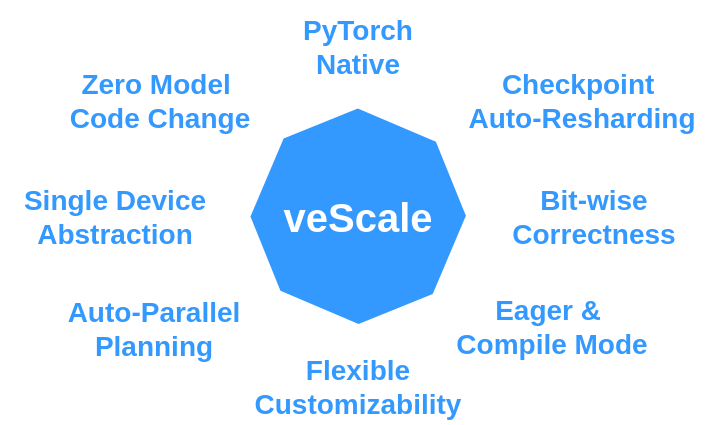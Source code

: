 <mxfile version="23.1.5" type="device">
  <diagram name="Page-1" id="EMT705Tx_JR4VmNtWtbU">
    <mxGraphModel dx="478" dy="302" grid="1" gridSize="10" guides="1" tooltips="1" connect="1" arrows="1" fold="1" page="1" pageScale="1" pageWidth="600" pageHeight="400" math="0" shadow="0">
      <root>
        <mxCell id="0" />
        <mxCell id="1" parent="0" />
        <mxCell id="T3OP4AJ7PD2Lwft5wg1V-1" value="&lt;h2 style=&quot;box-sizing: border-box; border-width: 0px; border-style: solid; border-color: rgb(229, 231, 235); --tw-border-spacing-x: 0; --tw-border-spacing-y: 0; --tw-translate-x: 0; --tw-translate-y: 0; --tw-rotate: 0; --tw-skew-x: 0; --tw-skew-y: 0; --tw-scale-x: 1; --tw-scale-y: 1; --tw-pan-x: ; --tw-pan-y: ; --tw-pinch-zoom: ; --tw-scroll-snap-strictness: proximity; --tw-ordinal: ; --tw-slashed-zero: ; --tw-numeric-figure: ; --tw-numeric-spacing: ; --tw-numeric-fraction: ; --tw-ring-inset: ; --tw-ring-offset-width: 0px; --tw-ring-offset-color: #fff; --tw-ring-color: rgb(59 130 246 / 0.5); --tw-ring-offset-shadow: 0 0 #0000; --tw-ring-shadow: 0 0 #0000; --tw-shadow: 0 0 #0000; --tw-shadow-colored: 0 0 #0000; --tw-blur: ; --tw-brightness: ; --tw-contrast: ; --tw-grayscale: ; --tw-hue-rotate: ; --tw-invert: ; --tw-saturate: ; --tw-sepia: ; --tw-drop-shadow: ; --tw-backdrop-blur: ; --tw-backdrop-brightness: ; --tw-backdrop-contrast: ; --tw-backdrop-grayscale: ; --tw-backdrop-hue-rotate: ; --tw-backdrop-invert: ; --tw-backdrop-opacity: ; --tw-backdrop-saturate: ; --tw-backdrop-sepia: ; view-transition-name: none; --tw-gradient-from-position: ; --tw-gradient-via-position: ; --tw-gradient-to-position: ; --tw-contain-size: ; --tw-contain-layout: ; --tw-contain-paint: ; --tw-contain-style: ; font-size: 14px; margin: 0px;&quot; class=&quot;font-bold text-center&quot;&gt;PyTorch Native&lt;/h2&gt;" style="text;html=1;align=center;verticalAlign=middle;whiteSpace=wrap;rounded=0;fontColor=#3399FF;fontSize=14;fontFamily=Helvetica;" parent="1" vertex="1">
          <mxGeometry x="260" y="92" width="80" height="45" as="geometry" />
        </mxCell>
        <mxCell id="T3OP4AJ7PD2Lwft5wg1V-2" value="&lt;h2 class=&quot;font-bold text-center&quot; style=&quot;box-sizing: border-box; border-width: 0px; border-style: solid; border-color: rgb(229, 231, 235); --tw-border-spacing-x: 0; --tw-border-spacing-y: 0; --tw-translate-x: 0; --tw-translate-y: 0; --tw-rotate: 0; --tw-skew-x: 0; --tw-skew-y: 0; --tw-scale-x: 1; --tw-scale-y: 1; --tw-pan-x: ; --tw-pan-y: ; --tw-pinch-zoom: ; --tw-scroll-snap-strictness: proximity; --tw-ordinal: ; --tw-slashed-zero: ; --tw-numeric-figure: ; --tw-numeric-spacing: ; --tw-numeric-fraction: ; --tw-ring-inset: ; --tw-ring-offset-width: 0px; --tw-ring-offset-color: #fff; --tw-ring-color: rgb(59 130 246 / 0.5); --tw-ring-offset-shadow: 0 0 #0000; --tw-ring-shadow: 0 0 #0000; --tw-shadow: 0 0 #0000; --tw-shadow-colored: 0 0 #0000; --tw-blur: ; --tw-brightness: ; --tw-contrast: ; --tw-grayscale: ; --tw-hue-rotate: ; --tw-invert: ; --tw-saturate: ; --tw-sepia: ; --tw-drop-shadow: ; --tw-backdrop-blur: ; --tw-backdrop-brightness: ; --tw-backdrop-contrast: ; --tw-backdrop-grayscale: ; --tw-backdrop-hue-rotate: ; --tw-backdrop-invert: ; --tw-backdrop-opacity: ; --tw-backdrop-saturate: ; --tw-backdrop-sepia: ; view-transition-name: none; --tw-gradient-from-position: ; --tw-gradient-via-position: ; --tw-gradient-to-position: ; --tw-contain-size: ; --tw-contain-layout: ; --tw-contain-paint: ; --tw-contain-style: ; font-size: 14px; margin: 0px;&quot;&gt;&lt;font style=&quot;font-size: 14px;&quot;&gt;Zero Model&amp;nbsp;&lt;/font&gt;&lt;/h2&gt;&lt;h2 class=&quot;font-bold text-center&quot; style=&quot;box-sizing: border-box; border-width: 0px; border-style: solid; border-color: rgb(229, 231, 235); --tw-border-spacing-x: 0; --tw-border-spacing-y: 0; --tw-translate-x: 0; --tw-translate-y: 0; --tw-rotate: 0; --tw-skew-x: 0; --tw-skew-y: 0; --tw-scale-x: 1; --tw-scale-y: 1; --tw-pan-x: ; --tw-pan-y: ; --tw-pinch-zoom: ; --tw-scroll-snap-strictness: proximity; --tw-ordinal: ; --tw-slashed-zero: ; --tw-numeric-figure: ; --tw-numeric-spacing: ; --tw-numeric-fraction: ; --tw-ring-inset: ; --tw-ring-offset-width: 0px; --tw-ring-offset-color: #fff; --tw-ring-color: rgb(59 130 246 / 0.5); --tw-ring-offset-shadow: 0 0 #0000; --tw-ring-shadow: 0 0 #0000; --tw-shadow: 0 0 #0000; --tw-shadow-colored: 0 0 #0000; --tw-blur: ; --tw-brightness: ; --tw-contrast: ; --tw-grayscale: ; --tw-hue-rotate: ; --tw-invert: ; --tw-saturate: ; --tw-sepia: ; --tw-drop-shadow: ; --tw-backdrop-blur: ; --tw-backdrop-brightness: ; --tw-backdrop-contrast: ; --tw-backdrop-grayscale: ; --tw-backdrop-hue-rotate: ; --tw-backdrop-invert: ; --tw-backdrop-opacity: ; --tw-backdrop-saturate: ; --tw-backdrop-sepia: ; view-transition-name: none; --tw-gradient-from-position: ; --tw-gradient-via-position: ; --tw-gradient-to-position: ; --tw-contain-size: ; --tw-contain-layout: ; --tw-contain-paint: ; --tw-contain-style: ; font-size: 14px; margin: 0px;&quot;&gt;&lt;font style=&quot;font-size: 14px;&quot;&gt;Code Change&lt;/font&gt;&lt;/h2&gt;" style="text;html=1;align=center;verticalAlign=middle;whiteSpace=wrap;rounded=0;fontColor=#3399FF;fontSize=14;fontFamily=Helvetica;" parent="1" vertex="1">
          <mxGeometry x="141" y="120" width="120" height="43.5" as="geometry" />
        </mxCell>
        <mxCell id="T3OP4AJ7PD2Lwft5wg1V-3" value="&lt;h2 class=&quot;font-bold text-center&quot; style=&quot;box-sizing: border-box; border-width: 0px; border-style: solid; border-color: rgb(229, 231, 235); --tw-border-spacing-x: 0; --tw-border-spacing-y: 0; --tw-translate-x: 0; --tw-translate-y: 0; --tw-rotate: 0; --tw-skew-x: 0; --tw-skew-y: 0; --tw-scale-x: 1; --tw-scale-y: 1; --tw-pan-x: ; --tw-pan-y: ; --tw-pinch-zoom: ; --tw-scroll-snap-strictness: proximity; --tw-ordinal: ; --tw-slashed-zero: ; --tw-numeric-figure: ; --tw-numeric-spacing: ; --tw-numeric-fraction: ; --tw-ring-inset: ; --tw-ring-offset-width: 0px; --tw-ring-offset-color: #fff; --tw-ring-color: rgb(59 130 246 / 0.5); --tw-ring-offset-shadow: 0 0 #0000; --tw-ring-shadow: 0 0 #0000; --tw-shadow: 0 0 #0000; --tw-shadow-colored: 0 0 #0000; --tw-blur: ; --tw-brightness: ; --tw-contrast: ; --tw-grayscale: ; --tw-hue-rotate: ; --tw-invert: ; --tw-saturate: ; --tw-sepia: ; --tw-drop-shadow: ; --tw-backdrop-blur: ; --tw-backdrop-brightness: ; --tw-backdrop-contrast: ; --tw-backdrop-grayscale: ; --tw-backdrop-hue-rotate: ; --tw-backdrop-invert: ; --tw-backdrop-opacity: ; --tw-backdrop-saturate: ; --tw-backdrop-sepia: ; view-transition-name: none; --tw-gradient-from-position: ; --tw-gradient-via-position: ; --tw-gradient-to-position: ; --tw-contain-size: ; --tw-contain-layout: ; --tw-contain-paint: ; --tw-contain-style: ; font-size: 14px; margin: 0px;&quot;&gt;Single Device Abstraction&lt;/h2&gt;" style="text;html=1;align=center;verticalAlign=middle;whiteSpace=wrap;rounded=0;fontColor=#3399FF;fontSize=14;fontFamily=Helvetica;" parent="1" vertex="1">
          <mxGeometry x="121.09" y="182.54" width="115" height="35.09" as="geometry" />
        </mxCell>
        <mxCell id="T3OP4AJ7PD2Lwft5wg1V-4" value="&lt;h2 class=&quot;font-bold text-center&quot; style=&quot;border-color: rgb(229, 231, 235); color: rgb(51, 153, 255); box-sizing: border-box; border-width: 0px; border-style: solid; --tw-border-spacing-x: 0; --tw-border-spacing-y: 0; --tw-translate-x: 0; --tw-translate-y: 0; --tw-rotate: 0; --tw-skew-x: 0; --tw-skew-y: 0; --tw-scale-x: 1; --tw-scale-y: 1; --tw-pan-x: ; --tw-pan-y: ; --tw-pinch-zoom: ; --tw-scroll-snap-strictness: proximity; --tw-ordinal: ; --tw-slashed-zero: ; --tw-numeric-figure: ; --tw-numeric-spacing: ; --tw-numeric-fraction: ; --tw-ring-inset: ; --tw-ring-offset-width: 0px; --tw-ring-offset-color: #fff; --tw-ring-color: rgb(59 130 246 / 0.5); --tw-ring-offset-shadow: 0 0 #0000; --tw-ring-shadow: 0 0 #0000; --tw-shadow: 0 0 #0000; --tw-shadow-colored: 0 0 #0000; --tw-blur: ; --tw-brightness: ; --tw-contrast: ; --tw-grayscale: ; --tw-hue-rotate: ; --tw-invert: ; --tw-saturate: ; --tw-sepia: ; --tw-drop-shadow: ; --tw-backdrop-blur: ; --tw-backdrop-brightness: ; --tw-backdrop-contrast: ; --tw-backdrop-grayscale: ; --tw-backdrop-hue-rotate: ; --tw-backdrop-invert: ; --tw-backdrop-opacity: ; --tw-backdrop-saturate: ; --tw-backdrop-sepia: ; view-transition-name: none; --tw-gradient-from-position: ; --tw-gradient-via-position: ; --tw-gradient-to-position: ; --tw-contain-size: ; --tw-contain-layout: ; --tw-contain-paint: ; --tw-contain-style: ; font-size: 14px; margin: 0px;&quot;&gt;Auto-Parallel Planning&lt;/h2&gt;" style="text;whiteSpace=wrap;html=1;fontSize=14;align=center;fontFamily=Helvetica;verticalAlign=middle;" parent="1" vertex="1">
          <mxGeometry x="143" y="236" width="110" height="40" as="geometry" />
        </mxCell>
        <mxCell id="T3OP4AJ7PD2Lwft5wg1V-6" value="&lt;h2 class=&quot;font-bold text-center&quot; style=&quot;border-color: rgb(229, 231, 235); color: rgb(51, 153, 255); box-sizing: border-box; border-width: 0px; border-style: solid; --tw-border-spacing-x: 0; --tw-border-spacing-y: 0; --tw-translate-x: 0; --tw-translate-y: 0; --tw-rotate: 0; --tw-skew-x: 0; --tw-skew-y: 0; --tw-scale-x: 1; --tw-scale-y: 1; --tw-pan-x: ; --tw-pan-y: ; --tw-pinch-zoom: ; --tw-scroll-snap-strictness: proximity; --tw-ordinal: ; --tw-slashed-zero: ; --tw-numeric-figure: ; --tw-numeric-spacing: ; --tw-numeric-fraction: ; --tw-ring-inset: ; --tw-ring-offset-width: 0px; --tw-ring-offset-color: #fff; --tw-ring-color: rgb(59 130 246 / 0.5); --tw-ring-offset-shadow: 0 0 #0000; --tw-ring-shadow: 0 0 #0000; --tw-shadow: 0 0 #0000; --tw-shadow-colored: 0 0 #0000; --tw-blur: ; --tw-brightness: ; --tw-contrast: ; --tw-grayscale: ; --tw-hue-rotate: ; --tw-invert: ; --tw-saturate: ; --tw-sepia: ; --tw-drop-shadow: ; --tw-backdrop-blur: ; --tw-backdrop-brightness: ; --tw-backdrop-contrast: ; --tw-backdrop-grayscale: ; --tw-backdrop-hue-rotate: ; --tw-backdrop-invert: ; --tw-backdrop-opacity: ; --tw-backdrop-saturate: ; --tw-backdrop-sepia: ; view-transition-name: none; --tw-gradient-from-position: ; --tw-gradient-via-position: ; --tw-gradient-to-position: ; --tw-contain-size: ; --tw-contain-layout: ; --tw-contain-paint: ; --tw-contain-style: ; font-size: 14px; margin: 0px;&quot;&gt;Eager &amp;amp;&amp;nbsp;&lt;/h2&gt;&lt;h2 class=&quot;font-bold text-center&quot; style=&quot;border-color: rgb(229, 231, 235); color: rgb(51, 153, 255); box-sizing: border-box; border-width: 0px; border-style: solid; --tw-border-spacing-x: 0; --tw-border-spacing-y: 0; --tw-translate-x: 0; --tw-translate-y: 0; --tw-rotate: 0; --tw-skew-x: 0; --tw-skew-y: 0; --tw-scale-x: 1; --tw-scale-y: 1; --tw-pan-x: ; --tw-pan-y: ; --tw-pinch-zoom: ; --tw-scroll-snap-strictness: proximity; --tw-ordinal: ; --tw-slashed-zero: ; --tw-numeric-figure: ; --tw-numeric-spacing: ; --tw-numeric-fraction: ; --tw-ring-inset: ; --tw-ring-offset-width: 0px; --tw-ring-offset-color: #fff; --tw-ring-color: rgb(59 130 246 / 0.5); --tw-ring-offset-shadow: 0 0 #0000; --tw-ring-shadow: 0 0 #0000; --tw-shadow: 0 0 #0000; --tw-shadow-colored: 0 0 #0000; --tw-blur: ; --tw-brightness: ; --tw-contrast: ; --tw-grayscale: ; --tw-hue-rotate: ; --tw-invert: ; --tw-saturate: ; --tw-sepia: ; --tw-drop-shadow: ; --tw-backdrop-blur: ; --tw-backdrop-brightness: ; --tw-backdrop-contrast: ; --tw-backdrop-grayscale: ; --tw-backdrop-hue-rotate: ; --tw-backdrop-invert: ; --tw-backdrop-opacity: ; --tw-backdrop-saturate: ; --tw-backdrop-sepia: ; view-transition-name: none; --tw-gradient-from-position: ; --tw-gradient-via-position: ; --tw-gradient-to-position: ; --tw-contain-size: ; --tw-contain-layout: ; --tw-contain-paint: ; --tw-contain-style: ; font-size: 14px; margin: 0px;&quot;&gt;Compile Mode&lt;/h2&gt;" style="text;whiteSpace=wrap;html=1;fontSize=14;align=center;fontFamily=Helvetica;verticalAlign=middle;" parent="1" vertex="1">
          <mxGeometry x="337" y="230" width="120" height="50" as="geometry" />
        </mxCell>
        <mxCell id="T3OP4AJ7PD2Lwft5wg1V-7" value="&lt;h2 style=&quot;box-sizing: border-box; border-width: 0px; border-style: solid; border-color: rgb(229, 231, 235); --tw-border-spacing-x: 0; --tw-border-spacing-y: 0; --tw-translate-x: 0; --tw-translate-y: 0; --tw-rotate: 0; --tw-skew-x: 0; --tw-skew-y: 0; --tw-scale-x: 1; --tw-scale-y: 1; --tw-pan-x: ; --tw-pan-y: ; --tw-pinch-zoom: ; --tw-scroll-snap-strictness: proximity; --tw-ordinal: ; --tw-slashed-zero: ; --tw-numeric-figure: ; --tw-numeric-spacing: ; --tw-numeric-fraction: ; --tw-ring-inset: ; --tw-ring-offset-width: 0px; --tw-ring-offset-color: #fff; --tw-ring-color: rgb(59 130 246 / 0.5); --tw-ring-offset-shadow: 0 0 #0000; --tw-ring-shadow: 0 0 #0000; --tw-shadow: 0 0 #0000; --tw-shadow-colored: 0 0 #0000; --tw-blur: ; --tw-brightness: ; --tw-contrast: ; --tw-grayscale: ; --tw-hue-rotate: ; --tw-invert: ; --tw-saturate: ; --tw-sepia: ; --tw-drop-shadow: ; --tw-backdrop-blur: ; --tw-backdrop-brightness: ; --tw-backdrop-contrast: ; --tw-backdrop-grayscale: ; --tw-backdrop-hue-rotate: ; --tw-backdrop-invert: ; --tw-backdrop-opacity: ; --tw-backdrop-saturate: ; --tw-backdrop-sepia: ; view-transition-name: none; --tw-gradient-from-position: ; --tw-gradient-via-position: ; --tw-gradient-to-position: ; --tw-contain-size: ; --tw-contain-layout: ; --tw-contain-paint: ; --tw-contain-style: ; font-size: 14px; font-weight: 700; margin: 0px; font-style: normal; font-variant-ligatures: normal; font-variant-caps: normal; letter-spacing: normal; orphans: 2; text-indent: 0px; text-transform: none; widows: 2; word-spacing: 0px; -webkit-text-stroke-width: 0px; text-decoration-thickness: initial; text-decoration-style: initial; text-decoration-color: initial;&quot; class=&quot;font-bold text-center&quot;&gt;Checkpoint&amp;nbsp;&lt;/h2&gt;&lt;h2 style=&quot;box-sizing: border-box; border-width: 0px; border-style: solid; border-color: rgb(229, 231, 235); --tw-border-spacing-x: 0; --tw-border-spacing-y: 0; --tw-translate-x: 0; --tw-translate-y: 0; --tw-rotate: 0; --tw-skew-x: 0; --tw-skew-y: 0; --tw-scale-x: 1; --tw-scale-y: 1; --tw-pan-x: ; --tw-pan-y: ; --tw-pinch-zoom: ; --tw-scroll-snap-strictness: proximity; --tw-ordinal: ; --tw-slashed-zero: ; --tw-numeric-figure: ; --tw-numeric-spacing: ; --tw-numeric-fraction: ; --tw-ring-inset: ; --tw-ring-offset-width: 0px; --tw-ring-offset-color: #fff; --tw-ring-color: rgb(59 130 246 / 0.5); --tw-ring-offset-shadow: 0 0 #0000; --tw-ring-shadow: 0 0 #0000; --tw-shadow: 0 0 #0000; --tw-shadow-colored: 0 0 #0000; --tw-blur: ; --tw-brightness: ; --tw-contrast: ; --tw-grayscale: ; --tw-hue-rotate: ; --tw-invert: ; --tw-saturate: ; --tw-sepia: ; --tw-drop-shadow: ; --tw-backdrop-blur: ; --tw-backdrop-brightness: ; --tw-backdrop-contrast: ; --tw-backdrop-grayscale: ; --tw-backdrop-hue-rotate: ; --tw-backdrop-invert: ; --tw-backdrop-opacity: ; --tw-backdrop-saturate: ; --tw-backdrop-sepia: ; view-transition-name: none; --tw-gradient-from-position: ; --tw-gradient-via-position: ; --tw-gradient-to-position: ; --tw-contain-size: ; --tw-contain-layout: ; --tw-contain-paint: ; --tw-contain-style: ; font-size: 14px; font-weight: 700; margin: 0px; font-style: normal; font-variant-ligatures: normal; font-variant-caps: normal; letter-spacing: normal; orphans: 2; text-indent: 0px; text-transform: none; widows: 2; word-spacing: 0px; -webkit-text-stroke-width: 0px; text-decoration-thickness: initial; text-decoration-style: initial; text-decoration-color: initial;&quot; class=&quot;font-bold text-center&quot;&gt;Auto-Resharding&lt;/h2&gt;" style="text;whiteSpace=wrap;html=1;fontColor=#3399FF;fontSize=14;align=center;fontFamily=Helvetica;verticalAlign=middle;" parent="1" vertex="1">
          <mxGeometry x="342" y="121" width="140" height="41.5" as="geometry" />
        </mxCell>
        <mxCell id="pCv3L1UjLgJx_s4EkUQy-6" value="" style="group" vertex="1" connectable="0" parent="1">
          <mxGeometry x="235.0" y="135.0" width="130.179" height="130.179" as="geometry" />
        </mxCell>
        <mxCell id="pCv3L1UjLgJx_s4EkUQy-4" value="" style="whiteSpace=wrap;html=1;shape=mxgraph.basic.octagon2;align=center;verticalAlign=middle;dx=15;strokeColor=none;fillColor=#3399FF;aspect=fixed;rotation=68;" vertex="1" parent="pCv3L1UjLgJx_s4EkUQy-6">
          <mxGeometry x="15.09" y="15.09" width="100" height="100" as="geometry" />
        </mxCell>
        <mxCell id="pCv3L1UjLgJx_s4EkUQy-5" value="&lt;b style=&quot;border-color: var(--border-color); font-family: Helvetica; font-style: normal; font-variant-ligatures: normal; font-variant-caps: normal; letter-spacing: normal; orphans: 2; text-indent: 0px; text-transform: none; widows: 2; word-spacing: 0px; -webkit-text-stroke-width: 0px; text-decoration-thickness: initial; text-decoration-style: initial; text-decoration-color: initial; font-size: 20px;&quot;&gt;veScale&lt;/b&gt;" style="text;whiteSpace=wrap;html=1;fontColor=#FFFFFF;labelBackgroundColor=none;labelBorderColor=none;align=center;verticalAlign=middle;fontSize=20;" vertex="1" parent="pCv3L1UjLgJx_s4EkUQy-6">
          <mxGeometry x="15.09" y="30.09" width="100" height="70" as="geometry" />
        </mxCell>
        <mxCell id="pCv3L1UjLgJx_s4EkUQy-8" value="&lt;h2 style=&quot;box-sizing: border-box; border-width: 0px; border-style: solid; border-color: rgb(229, 231, 235); --tw-border-spacing-x: 0; --tw-border-spacing-y: 0; --tw-translate-x: 0; --tw-translate-y: 0; --tw-rotate: 0; --tw-skew-x: 0; --tw-skew-y: 0; --tw-scale-x: 1; --tw-scale-y: 1; --tw-pan-x: ; --tw-pan-y: ; --tw-pinch-zoom: ; --tw-scroll-snap-strictness: proximity; --tw-ordinal: ; --tw-slashed-zero: ; --tw-numeric-figure: ; --tw-numeric-spacing: ; --tw-numeric-fraction: ; --tw-ring-inset: ; --tw-ring-offset-width: 0px; --tw-ring-offset-color: #fff; --tw-ring-color: rgb(59 130 246 / 0.5); --tw-ring-offset-shadow: 0 0 #0000; --tw-ring-shadow: 0 0 #0000; --tw-shadow: 0 0 #0000; --tw-shadow-colored: 0 0 #0000; --tw-blur: ; --tw-brightness: ; --tw-contrast: ; --tw-grayscale: ; --tw-hue-rotate: ; --tw-invert: ; --tw-saturate: ; --tw-sepia: ; --tw-drop-shadow: ; --tw-backdrop-blur: ; --tw-backdrop-brightness: ; --tw-backdrop-contrast: ; --tw-backdrop-grayscale: ; --tw-backdrop-hue-rotate: ; --tw-backdrop-invert: ; --tw-backdrop-opacity: ; --tw-backdrop-saturate: ; --tw-backdrop-sepia: ; view-transition-name: none; --tw-gradient-from-position: ; --tw-gradient-via-position: ; --tw-gradient-to-position: ; --tw-contain-size: ; --tw-contain-layout: ; --tw-contain-paint: ; --tw-contain-style: ; margin: 0px; font-size: 14px;&quot; class=&quot;font-bold text-center&quot;&gt;&lt;font style=&quot;font-size: 14px;&quot;&gt;Bit-wise Correctness&lt;/font&gt;&lt;/h2&gt;" style="text;html=1;align=center;verticalAlign=middle;whiteSpace=wrap;rounded=0;fontColor=#3399FF;fontSize=14;fontFamily=Helvetica;" vertex="1" parent="1">
          <mxGeometry x="368" y="180.09" width="100" height="40" as="geometry" />
        </mxCell>
        <mxCell id="pCv3L1UjLgJx_s4EkUQy-9" value="&lt;h2 style=&quot;box-sizing: border-box; border-width: 0px; border-style: solid; border-color: rgb(229, 231, 235); --tw-border-spacing-x: 0; --tw-border-spacing-y: 0; --tw-translate-x: 0; --tw-translate-y: 0; --tw-rotate: 0; --tw-skew-x: 0; --tw-skew-y: 0; --tw-scale-x: 1; --tw-scale-y: 1; --tw-pan-x: ; --tw-pan-y: ; --tw-pinch-zoom: ; --tw-scroll-snap-strictness: proximity; --tw-ordinal: ; --tw-slashed-zero: ; --tw-numeric-figure: ; --tw-numeric-spacing: ; --tw-numeric-fraction: ; --tw-ring-inset: ; --tw-ring-offset-width: 0px; --tw-ring-offset-color: #fff; --tw-ring-color: rgb(59 130 246 / 0.5); --tw-ring-offset-shadow: 0 0 #0000; --tw-ring-shadow: 0 0 #0000; --tw-shadow: 0 0 #0000; --tw-shadow-colored: 0 0 #0000; --tw-blur: ; --tw-brightness: ; --tw-contrast: ; --tw-grayscale: ; --tw-hue-rotate: ; --tw-invert: ; --tw-saturate: ; --tw-sepia: ; --tw-drop-shadow: ; --tw-backdrop-blur: ; --tw-backdrop-brightness: ; --tw-backdrop-contrast: ; --tw-backdrop-grayscale: ; --tw-backdrop-hue-rotate: ; --tw-backdrop-invert: ; --tw-backdrop-opacity: ; --tw-backdrop-saturate: ; --tw-backdrop-sepia: ; view-transition-name: none; --tw-gradient-from-position: ; --tw-gradient-via-position: ; --tw-gradient-to-position: ; --tw-contain-size: ; --tw-contain-layout: ; --tw-contain-paint: ; --tw-contain-style: ; font-size: 14px; margin: 0px;&quot; class=&quot;font-bold text-center&quot;&gt;Flexible Customizability&lt;/h2&gt;" style="text;html=1;align=center;verticalAlign=middle;whiteSpace=wrap;rounded=0;fontColor=#3399FF;fontSize=14;fontFamily=Helvetica;" vertex="1" parent="1">
          <mxGeometry x="240.09" y="267" width="120" height="36.5" as="geometry" />
        </mxCell>
      </root>
    </mxGraphModel>
  </diagram>
</mxfile>
